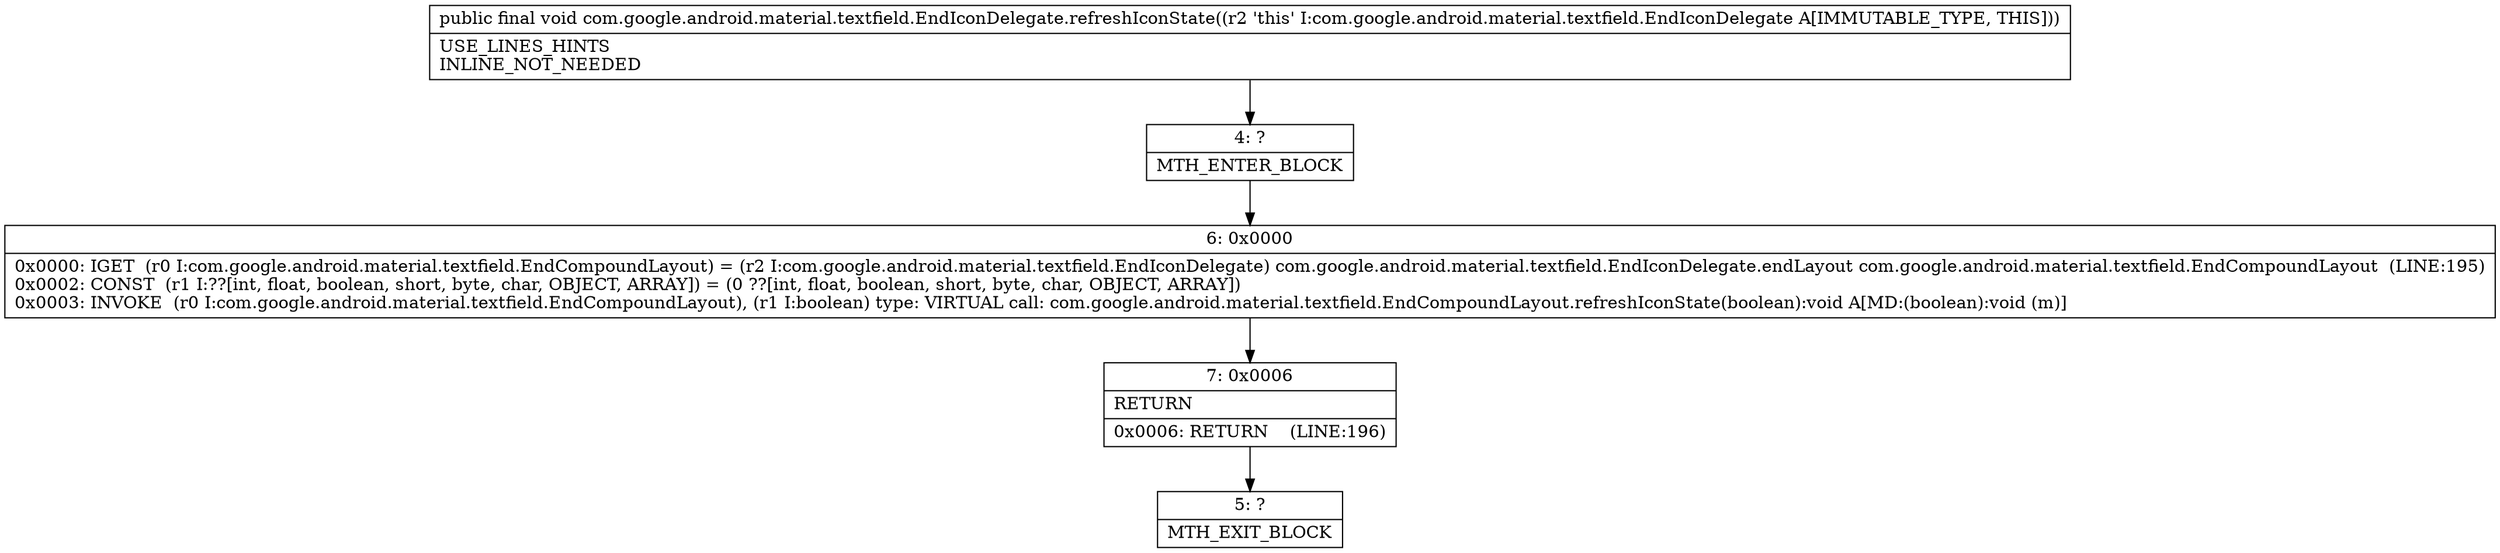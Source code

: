 digraph "CFG forcom.google.android.material.textfield.EndIconDelegate.refreshIconState()V" {
Node_4 [shape=record,label="{4\:\ ?|MTH_ENTER_BLOCK\l}"];
Node_6 [shape=record,label="{6\:\ 0x0000|0x0000: IGET  (r0 I:com.google.android.material.textfield.EndCompoundLayout) = (r2 I:com.google.android.material.textfield.EndIconDelegate) com.google.android.material.textfield.EndIconDelegate.endLayout com.google.android.material.textfield.EndCompoundLayout  (LINE:195)\l0x0002: CONST  (r1 I:??[int, float, boolean, short, byte, char, OBJECT, ARRAY]) = (0 ??[int, float, boolean, short, byte, char, OBJECT, ARRAY]) \l0x0003: INVOKE  (r0 I:com.google.android.material.textfield.EndCompoundLayout), (r1 I:boolean) type: VIRTUAL call: com.google.android.material.textfield.EndCompoundLayout.refreshIconState(boolean):void A[MD:(boolean):void (m)]\l}"];
Node_7 [shape=record,label="{7\:\ 0x0006|RETURN\l|0x0006: RETURN    (LINE:196)\l}"];
Node_5 [shape=record,label="{5\:\ ?|MTH_EXIT_BLOCK\l}"];
MethodNode[shape=record,label="{public final void com.google.android.material.textfield.EndIconDelegate.refreshIconState((r2 'this' I:com.google.android.material.textfield.EndIconDelegate A[IMMUTABLE_TYPE, THIS]))  | USE_LINES_HINTS\lINLINE_NOT_NEEDED\l}"];
MethodNode -> Node_4;Node_4 -> Node_6;
Node_6 -> Node_7;
Node_7 -> Node_5;
}

